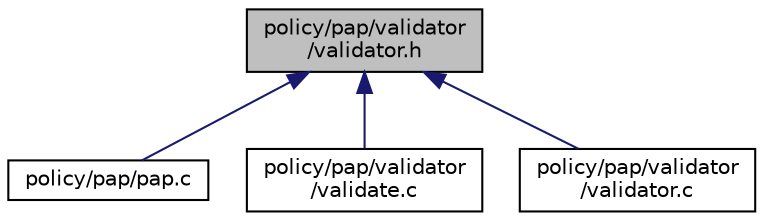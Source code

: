 digraph "policy/pap/validator/validator.h"
{
  edge [fontname="Helvetica",fontsize="10",labelfontname="Helvetica",labelfontsize="10"];
  node [fontname="Helvetica",fontsize="10",shape=record];
  Node1 [label="policy/pap/validator\l/validator.h",height=0.2,width=0.4,color="black", fillcolor="grey75", style="filled", fontcolor="black"];
  Node1 -> Node2 [dir="back",color="midnightblue",fontsize="10",style="solid",fontname="Helvetica"];
  Node2 [label="policy/pap/pap.c",height=0.2,width=0.4,color="black", fillcolor="white", style="filled",URL="$pap_8c.html"];
  Node1 -> Node3 [dir="back",color="midnightblue",fontsize="10",style="solid",fontname="Helvetica"];
  Node3 [label="policy/pap/validator\l/validate.c",height=0.2,width=0.4,color="black", fillcolor="white", style="filled",URL="$validate_8c.html"];
  Node1 -> Node4 [dir="back",color="midnightblue",fontsize="10",style="solid",fontname="Helvetica"];
  Node4 [label="policy/pap/validator\l/validator.c",height=0.2,width=0.4,color="black", fillcolor="white", style="filled",URL="$validator_8c.html"];
}
